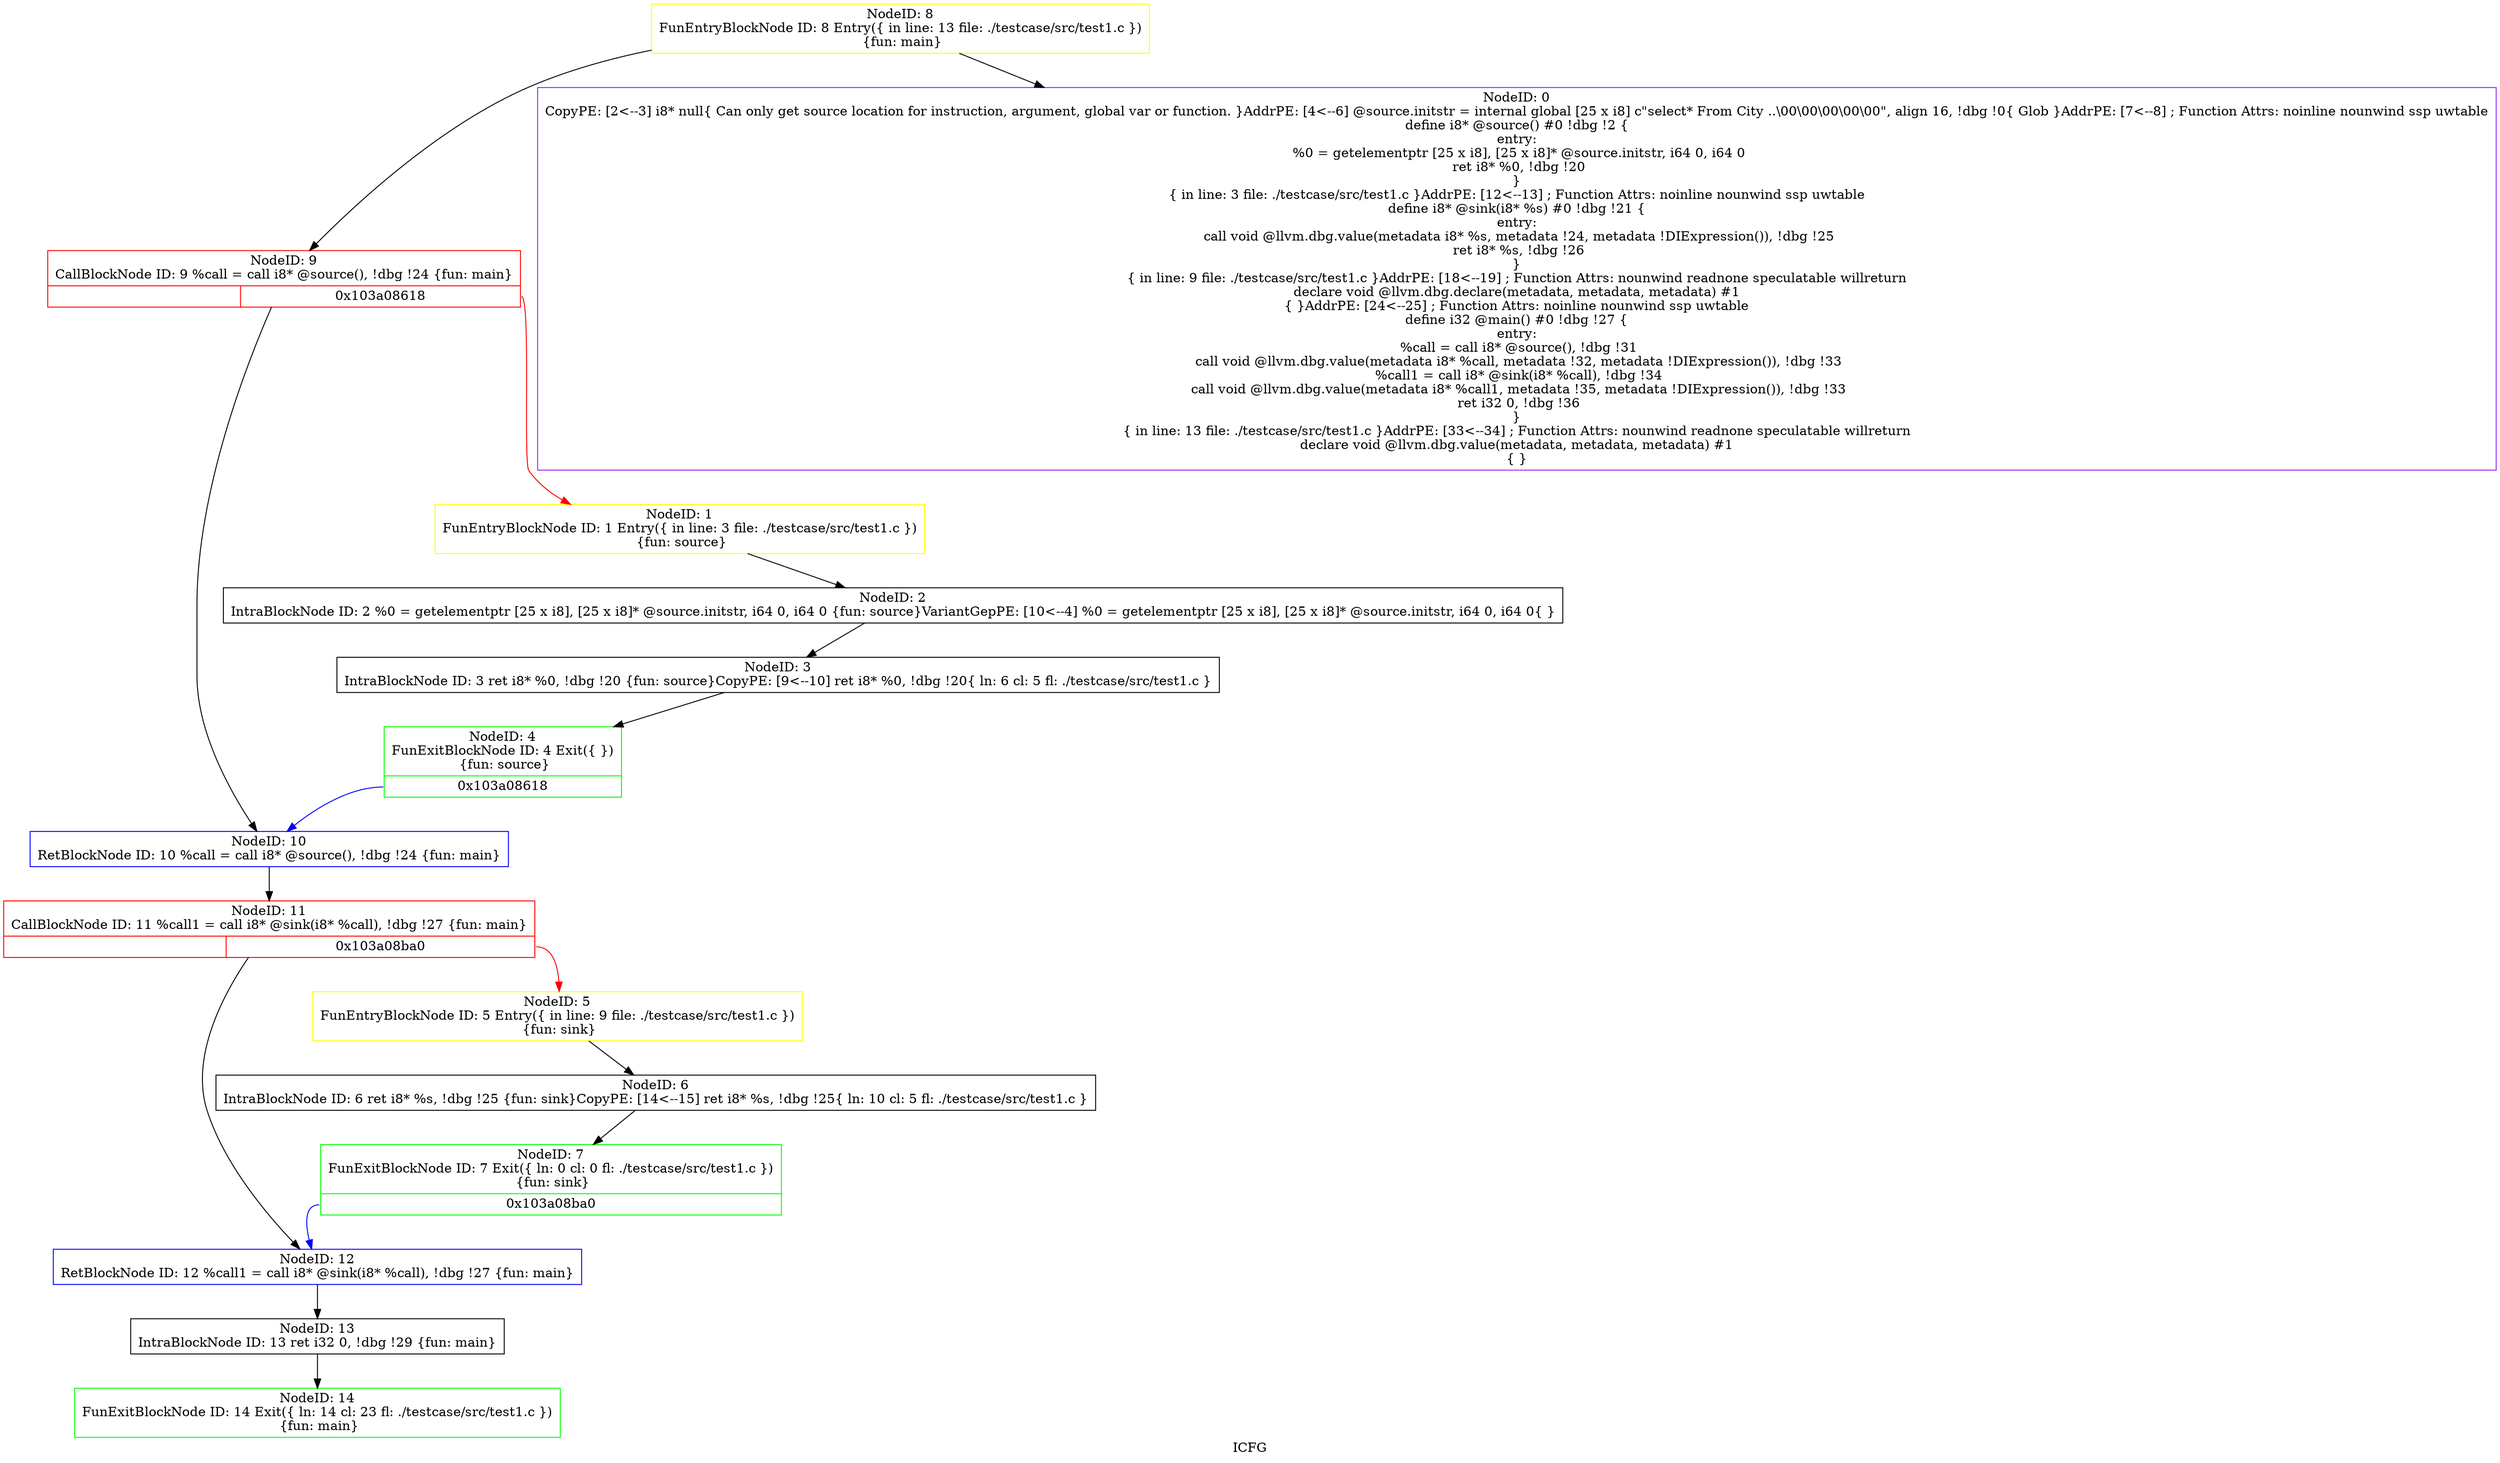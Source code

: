 digraph "ICFG" {
	label="ICFG";

	Node0x103a13b90 [shape=record,color=green,label="{NodeID: 14\nFunExitBlockNode ID: 14 Exit(\{ ln: 14  cl: 23  fl: ./testcase/src/test1.c \})\n \{fun: main\}}"];
	Node0x103a139b0 [shape=record,color=black,label="{NodeID: 13\nIntraBlockNode ID: 13   ret i32 0, !dbg !29 \{fun: main\}}"];
	Node0x103a139b0 -> Node0x103a13b90[style=solid];
	Node0x103a13700 [shape=record,color=blue,label="{NodeID: 12\nRetBlockNode ID: 12   %call1 = call i8* @sink(i8* %call), !dbg !27 \{fun: main\}}"];
	Node0x103a13700 -> Node0x103a139b0[style=solid];
	Node0x103a134c0 [shape=record,color=red,label="{NodeID: 11\nCallBlockNode ID: 11   %call1 = call i8* @sink(i8* %call), !dbg !27 \{fun: main\}|{|<s1>0x103a08ba0}}"];
	Node0x103a134c0 -> Node0x103a13700[style=solid];
	Node0x103a134c0:s1 -> Node0x103a12d80[style=solid,color=red];
	Node0x103a13300 [shape=record,color=blue,label="{NodeID: 10\nRetBlockNode ID: 10   %call = call i8* @source(), !dbg !24 \{fun: main\}}"];
	Node0x103a13300 -> Node0x103a134c0[style=solid];
	Node0x103a131c0 [shape=record,color=red,label="{NodeID: 9\nCallBlockNode ID: 9   %call = call i8* @source(), !dbg !24 \{fun: main\}|{|<s1>0x103a08618}}"];
	Node0x103a131c0 -> Node0x103a13300[style=solid];
	Node0x103a131c0:s1 -> Node0x103a12980[style=solid,color=red];
	Node0x103a130f0 [shape=record,color=yellow,label="{NodeID: 8\nFunEntryBlockNode ID: 8 Entry(\{ in line: 13 file: ./testcase/src/test1.c \})\n \{fun: main\}}"];
	Node0x103a130f0 -> Node0x103a12900[style=solid];
	Node0x103a130f0 -> Node0x103a131c0[style=solid];
	Node0x103a12fa0 [shape=record,color=green,label="{NodeID: 7\nFunExitBlockNode ID: 7 Exit(\{ ln: 0  cl: 0  fl: ./testcase/src/test1.c \})\n \{fun: sink\}|{<s0>0x103a08ba0}}"];
	Node0x103a12fa0:s0 -> Node0x103a13700[style=solid,color=blue];
	Node0x103a12e80 [shape=record,color=black,label="{NodeID: 6\nIntraBlockNode ID: 6   ret i8* %s, !dbg !25 \{fun: sink\}CopyPE: [14\<--15]    ret i8* %s, !dbg !25\{ ln: 10  cl: 5  fl: ./testcase/src/test1.c \}}"];
	Node0x103a12e80 -> Node0x103a12fa0[style=solid];
	Node0x103a12d80 [shape=record,color=yellow,label="{NodeID: 5\nFunEntryBlockNode ID: 5 Entry(\{ in line: 9 file: ./testcase/src/test1.c \})\n \{fun: sink\}}"];
	Node0x103a12d80 -> Node0x103a12e80[style=solid];
	Node0x103a12c60 [shape=record,color=green,label="{NodeID: 4\nFunExitBlockNode ID: 4 Exit(\{  \})\n \{fun: source\}|{<s0>0x103a08618}}"];
	Node0x103a12c60:s0 -> Node0x103a13300[style=solid,color=blue];
	Node0x103a12b40 [shape=record,color=black,label="{NodeID: 3\nIntraBlockNode ID: 3   ret i8* %0, !dbg !20 \{fun: source\}CopyPE: [9\<--10]    ret i8* %0, !dbg !20\{ ln: 6  cl: 5  fl: ./testcase/src/test1.c \}}"];
	Node0x103a12b40 -> Node0x103a12c60[style=solid];
	Node0x103a12a20 [shape=record,color=black,label="{NodeID: 2\nIntraBlockNode ID: 2   %0 = getelementptr [25 x i8], [25 x i8]* @source.initstr, i64 0, i64 0 \{fun: source\}VariantGepPE: [10\<--4]    %0 = getelementptr [25 x i8], [25 x i8]* @source.initstr, i64 0, i64 0\{  \}}"];
	Node0x103a12a20 -> Node0x103a12b40[style=solid];
	Node0x103a12980 [shape=record,color=yellow,label="{NodeID: 1\nFunEntryBlockNode ID: 1 Entry(\{ in line: 3 file: ./testcase/src/test1.c \})\n \{fun: source\}}"];
	Node0x103a12980 -> Node0x103a12a20[style=solid];
	Node0x103a12900 [shape=record,color=purple,label="{NodeID: 0\nCopyPE: [2\<--3]  i8* null\{ Can only get source location for instruction, argument, global var or function. \}AddrPE: [4\<--6]  @source.initstr = internal global [25 x i8] c\"select* From City ..\\00\\00\\00\\00\\00\", align 16, !dbg !0\{ Glob  \}AddrPE: [7\<--8]  ; Function Attrs: noinline nounwind ssp uwtable\ndefine i8* @source() #0 !dbg !2 \{\nentry:\n  %0 = getelementptr [25 x i8], [25 x i8]* @source.initstr, i64 0, i64 0\n  ret i8* %0, !dbg !20\n\}\n\{ in line: 3 file: ./testcase/src/test1.c \}AddrPE: [12\<--13]  ; Function Attrs: noinline nounwind ssp uwtable\ndefine i8* @sink(i8* %s) #0 !dbg !21 \{\nentry:\n  call void @llvm.dbg.value(metadata i8* %s, metadata !24, metadata !DIExpression()), !dbg !25\n  ret i8* %s, !dbg !26\n\}\n\{ in line: 9 file: ./testcase/src/test1.c \}AddrPE: [18\<--19]  ; Function Attrs: nounwind readnone speculatable willreturn\ndeclare void @llvm.dbg.declare(metadata, metadata, metadata) #1\n\{  \}AddrPE: [24\<--25]  ; Function Attrs: noinline nounwind ssp uwtable\ndefine i32 @main() #0 !dbg !27 \{\nentry:\n  %call = call i8* @source(), !dbg !31\n  call void @llvm.dbg.value(metadata i8* %call, metadata !32, metadata !DIExpression()), !dbg !33\n  %call1 = call i8* @sink(i8* %call), !dbg !34\n  call void @llvm.dbg.value(metadata i8* %call1, metadata !35, metadata !DIExpression()), !dbg !33\n  ret i32 0, !dbg !36\n\}\n\{ in line: 13 file: ./testcase/src/test1.c \}AddrPE: [33\<--34]  ; Function Attrs: nounwind readnone speculatable willreturn\ndeclare void @llvm.dbg.value(metadata, metadata, metadata) #1\n\{  \}}"];
}

